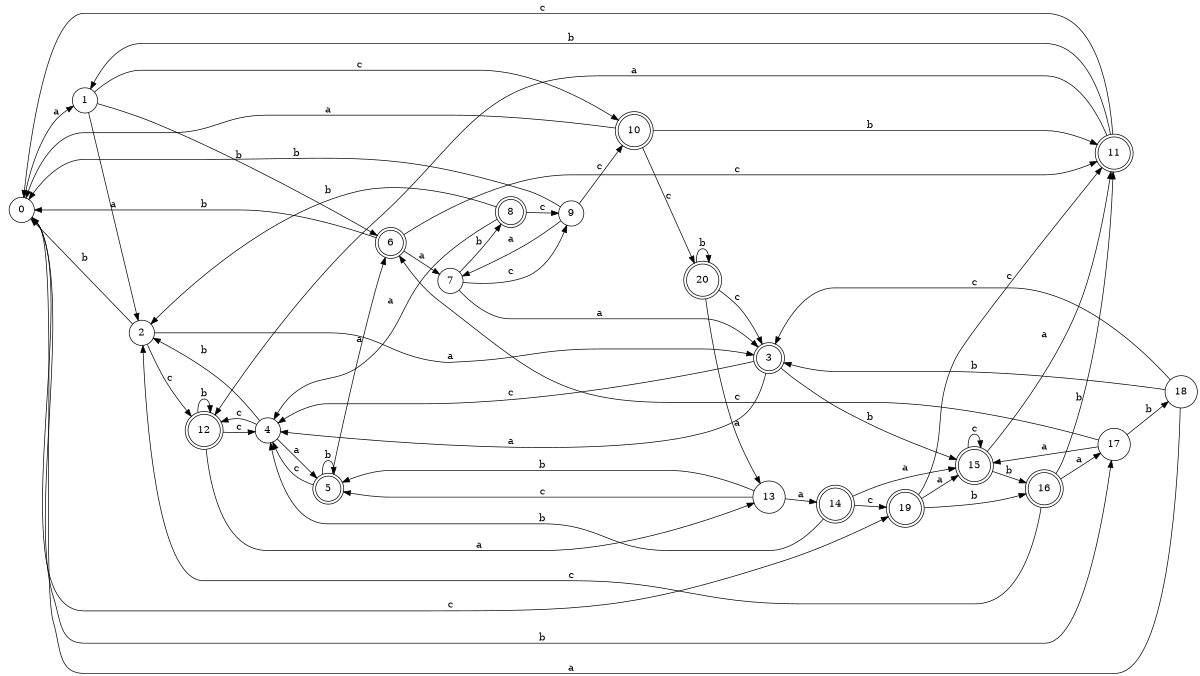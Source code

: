 digraph n17_4 {
__start0 [label="" shape="none"];

rankdir=LR;
size="8,5";

s0 [style="filled", color="black", fillcolor="white" shape="circle", label="0"];
s1 [style="filled", color="black", fillcolor="white" shape="circle", label="1"];
s2 [style="filled", color="black", fillcolor="white" shape="circle", label="2"];
s3 [style="rounded,filled", color="black", fillcolor="white" shape="doublecircle", label="3"];
s4 [style="filled", color="black", fillcolor="white" shape="circle", label="4"];
s5 [style="rounded,filled", color="black", fillcolor="white" shape="doublecircle", label="5"];
s6 [style="rounded,filled", color="black", fillcolor="white" shape="doublecircle", label="6"];
s7 [style="filled", color="black", fillcolor="white" shape="circle", label="7"];
s8 [style="rounded,filled", color="black", fillcolor="white" shape="doublecircle", label="8"];
s9 [style="filled", color="black", fillcolor="white" shape="circle", label="9"];
s10 [style="rounded,filled", color="black", fillcolor="white" shape="doublecircle", label="10"];
s11 [style="rounded,filled", color="black", fillcolor="white" shape="doublecircle", label="11"];
s12 [style="rounded,filled", color="black", fillcolor="white" shape="doublecircle", label="12"];
s13 [style="filled", color="black", fillcolor="white" shape="circle", label="13"];
s14 [style="rounded,filled", color="black", fillcolor="white" shape="doublecircle", label="14"];
s15 [style="rounded,filled", color="black", fillcolor="white" shape="doublecircle", label="15"];
s16 [style="rounded,filled", color="black", fillcolor="white" shape="doublecircle", label="16"];
s17 [style="filled", color="black", fillcolor="white" shape="circle", label="17"];
s18 [style="filled", color="black", fillcolor="white" shape="circle", label="18"];
s19 [style="rounded,filled", color="black", fillcolor="white" shape="doublecircle", label="19"];
s20 [style="rounded,filled", color="black", fillcolor="white" shape="doublecircle", label="20"];
s0 -> s1 [label="a"];
s0 -> s17 [label="b"];
s0 -> s19 [label="c"];
s1 -> s2 [label="a"];
s1 -> s6 [label="b"];
s1 -> s10 [label="c"];
s2 -> s3 [label="a"];
s2 -> s0 [label="b"];
s2 -> s12 [label="c"];
s3 -> s4 [label="a"];
s3 -> s15 [label="b"];
s3 -> s4 [label="c"];
s4 -> s5 [label="a"];
s4 -> s2 [label="b"];
s4 -> s12 [label="c"];
s5 -> s6 [label="a"];
s5 -> s5 [label="b"];
s5 -> s4 [label="c"];
s6 -> s7 [label="a"];
s6 -> s0 [label="b"];
s6 -> s11 [label="c"];
s7 -> s3 [label="a"];
s7 -> s8 [label="b"];
s7 -> s9 [label="c"];
s8 -> s4 [label="a"];
s8 -> s2 [label="b"];
s8 -> s9 [label="c"];
s9 -> s7 [label="a"];
s9 -> s0 [label="b"];
s9 -> s10 [label="c"];
s10 -> s0 [label="a"];
s10 -> s11 [label="b"];
s10 -> s20 [label="c"];
s11 -> s12 [label="a"];
s11 -> s1 [label="b"];
s11 -> s0 [label="c"];
s12 -> s13 [label="a"];
s12 -> s12 [label="b"];
s12 -> s4 [label="c"];
s13 -> s14 [label="a"];
s13 -> s5 [label="b"];
s13 -> s5 [label="c"];
s14 -> s15 [label="a"];
s14 -> s4 [label="b"];
s14 -> s19 [label="c"];
s15 -> s11 [label="a"];
s15 -> s16 [label="b"];
s15 -> s15 [label="c"];
s16 -> s17 [label="a"];
s16 -> s11 [label="b"];
s16 -> s2 [label="c"];
s17 -> s15 [label="a"];
s17 -> s18 [label="b"];
s17 -> s6 [label="c"];
s18 -> s0 [label="a"];
s18 -> s3 [label="b"];
s18 -> s3 [label="c"];
s19 -> s15 [label="a"];
s19 -> s16 [label="b"];
s19 -> s11 [label="c"];
s20 -> s13 [label="a"];
s20 -> s20 [label="b"];
s20 -> s3 [label="c"];

}